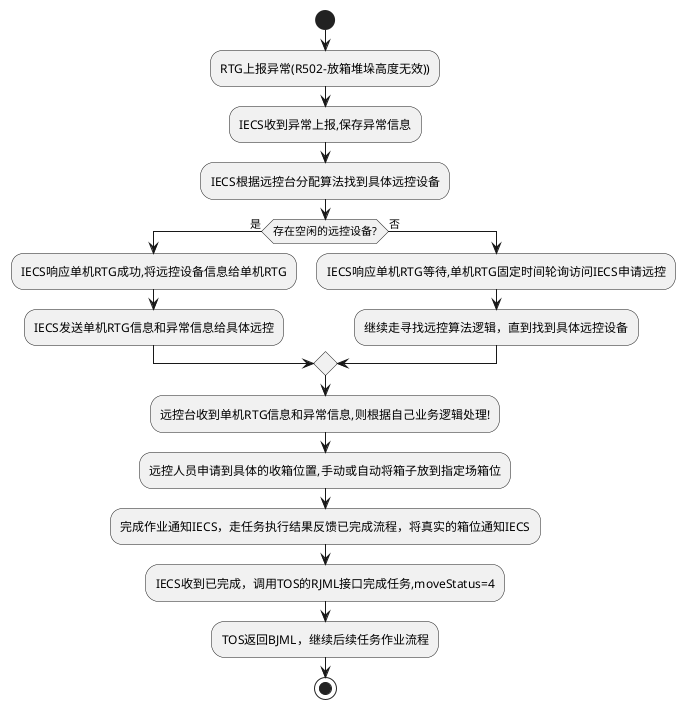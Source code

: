 @startuml
start
:RTG上报异常(R502-放箱堆垛高度无效));
:IECS收到异常上报,保存异常信息;
:IECS根据远控台分配算法找到具体远控设备;
if (存在空闲的远控设备?) is (是) then
  :IECS响应单机RTG成功,将远控设备信息给单机RTG;
  :IECS发送单机RTG信息和异常信息给具体远控;
else (否)
  :IECS响应单机RTG等待,单机RTG固定时间轮询访问IECS申请远控;
  :继续走寻找远控算法逻辑，直到找到具体远控设备;
endif
:远控台收到单机RTG信息和异常信息,则根据自己业务逻辑处理!;
:远控人员申请到具体的收箱位置,手动或自动将箱子放到指定场箱位;
:完成作业通知IECS，走任务执行结果反馈已完成流程，将真实的箱位通知IECS;
:IECS收到已完成，调用TOS的RJML接口完成任务,moveStatus=4;
:TOS返回BJML，继续后续任务作业流程;
stop
@enduml
